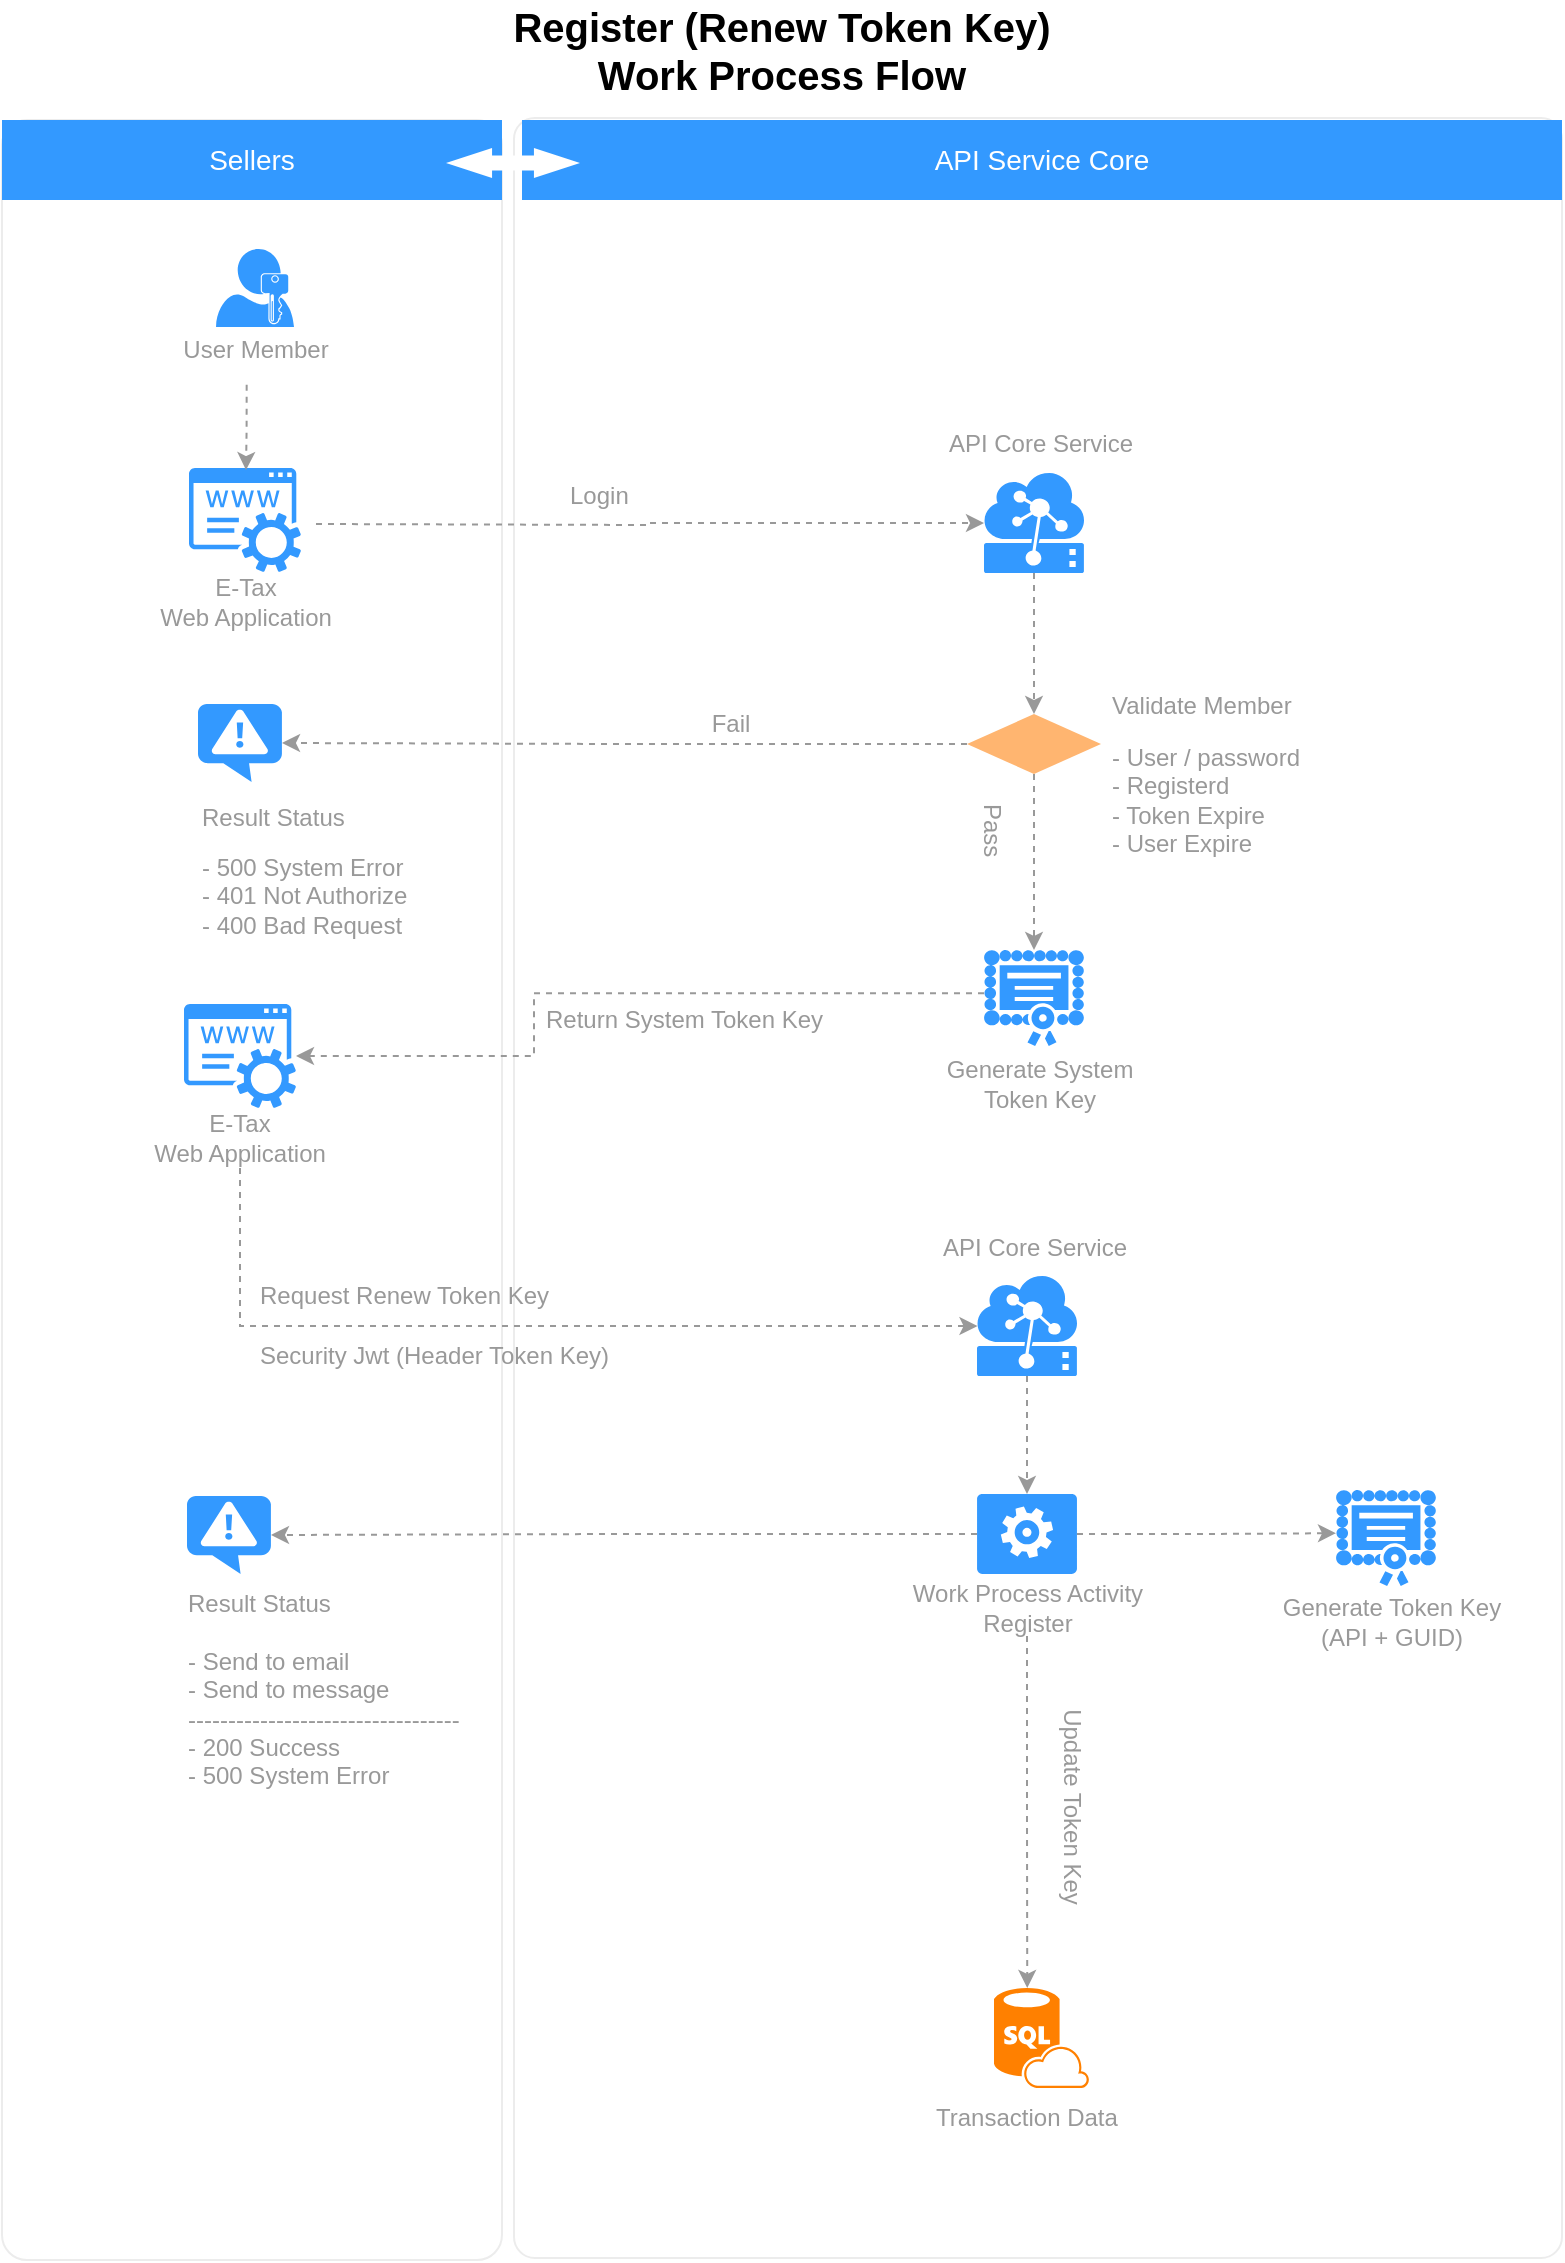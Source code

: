 <mxfile version="10.8.0" type="github"><diagram id="98et0ZXu4X3KvnPCGmSZ" name="Page-1"><mxGraphModel dx="1220" dy="679" grid="0" gridSize="10" guides="1" tooltips="1" connect="1" arrows="1" fold="1" page="1" pageScale="1" pageWidth="827" pageHeight="1169" math="0" shadow="0"><root><mxCell id="0"/><mxCell id="1" parent="0"/><mxCell id="D71RN6JDneUCkR9Qy-K7-1" value="" style="rounded=1;whiteSpace=wrap;html=1;strokeColor=#E6E6E6;strokeWidth=1;fillColor=#FFFFFF;fontFamily=Helvetica;fontSize=14;fontColor=#FFB366;opacity=75;verticalAlign=top;fontStyle=1;arcSize=2;" parent="1" vertex="1"><mxGeometry x="286" y="79" width="524" height="1070" as="geometry"/></mxCell><mxCell id="D71RN6JDneUCkR9Qy-K7-3" value="" style="rounded=1;whiteSpace=wrap;html=1;strokeColor=#E6E6E6;strokeWidth=1;fillColor=#FFFFFF;fontFamily=Helvetica;fontSize=14;fontColor=#FFB366;opacity=75;verticalAlign=top;fontStyle=1;arcSize=5;" parent="1" vertex="1"><mxGeometry x="30" y="80" width="250" height="1070" as="geometry"/></mxCell><mxCell id="D71RN6JDneUCkR9Qy-K7-4" value="Sellers" style="whiteSpace=wrap;html=1;dashed=1;strokeColor=none;strokeWidth=2;fillColor=#3399FF;fontFamily=Helvetica;fontSize=14;fontColor=#FFFFFF;fontStyle=0" parent="1" vertex="1"><mxGeometry x="30" y="80" width="250" height="40" as="geometry"/></mxCell><mxCell id="D71RN6JDneUCkR9Qy-K7-6" value="API Service Core" style="whiteSpace=wrap;html=1;dashed=1;strokeColor=none;strokeWidth=2;fillColor=#3399FF;fontFamily=Helvetica;fontSize=14;fontColor=#FFFFFF;fontStyle=0" parent="1" vertex="1"><mxGeometry x="290" y="80" width="520" height="40" as="geometry"/></mxCell><mxCell id="D71RN6JDneUCkR9Qy-K7-9" value="Register (Renew Token Key)&lt;br&gt;Work Process Flow" style="text;html=1;strokeColor=none;fillColor=none;align=center;verticalAlign=middle;whiteSpace=wrap;rounded=0;fontStyle=1;fontSize=20;" parent="1" vertex="1"><mxGeometry x="240" y="20" width="360" height="50" as="geometry"/></mxCell><mxCell id="D71RN6JDneUCkR9Qy-K7-10" value="" style="shape=mxgraph.arrows.two_way_arrow_horizontal;html=1;verticalLabelPosition=bottom;verticalAlign=top;strokeWidth=2;strokeColor=none;dashed=1;fillColor=#FFFFFF;fontFamily=Verdana;fontSize=12;fontColor=#00BEF2" parent="1" vertex="1"><mxGeometry x="252" y="94" width="67" height="15" as="geometry"/></mxCell><mxCell id="D71RN6JDneUCkR9Qy-K7-11" style="edgeStyle=orthogonalEdgeStyle;rounded=0;orthogonalLoop=1;jettySize=auto;html=1;fontSize=14;strokeColor=#999999;dashed=1;" parent="1" target="D71RN6JDneUCkR9Qy-K7-20" edge="1"><mxGeometry relative="1" as="geometry"><mxPoint x="413" y="284.5" as="targetPoint"/><mxPoint x="187" y="282" as="sourcePoint"/></mxGeometry></mxCell><mxCell id="D71RN6JDneUCkR9Qy-K7-12" value="" style="group" parent="1" vertex="1" connectable="0"><mxGeometry x="96.5" y="144.5" width="120" height="60.5" as="geometry"/></mxCell><mxCell id="D71RN6JDneUCkR9Qy-K7-13" value="" style="pointerEvents=1;shadow=0;dashed=0;html=1;strokeColor=none;labelPosition=center;verticalLabelPosition=bottom;verticalAlign=top;align=center;shape=mxgraph.mscae.enterprise.user_permissions;fillColor=#3399FF;fontSize=14;" parent="D71RN6JDneUCkR9Qy-K7-12" vertex="1"><mxGeometry x="40.5" width="39" height="39" as="geometry"/></mxCell><mxCell id="D71RN6JDneUCkR9Qy-K7-14" value="&lt;font color=&quot;#999999&quot; style=&quot;font-size: 12px&quot;&gt;User Member&lt;/font&gt;" style="text;html=1;strokeColor=none;fillColor=none;align=center;verticalAlign=middle;whiteSpace=wrap;rounded=0;fontSize=12;" parent="D71RN6JDneUCkR9Qy-K7-12" vertex="1"><mxGeometry y="40.5" width="120" height="20" as="geometry"/></mxCell><mxCell id="D71RN6JDneUCkR9Qy-K7-15" value="" style="group" parent="1" vertex="1" connectable="0"><mxGeometry x="668" y="762" width="114" height="81" as="geometry"/></mxCell><mxCell id="D71RN6JDneUCkR9Qy-K7-16" value="" style="pointerEvents=1;shadow=0;dashed=0;html=1;strokeColor=none;labelPosition=center;verticalLabelPosition=bottom;verticalAlign=top;align=center;shape=mxgraph.mscae.intune.inventory_license;fillColor=#3399FF;fontSize=14;" parent="D71RN6JDneUCkR9Qy-K7-15" vertex="1"><mxGeometry x="29" y="3" width="50" height="48" as="geometry"/></mxCell><mxCell id="D71RN6JDneUCkR9Qy-K7-17" value="Generate Token Key&lt;br&gt;(API + GUID)&lt;br&gt;" style="text;html=1;strokeColor=none;fillColor=none;align=center;verticalAlign=middle;whiteSpace=wrap;rounded=0;fontSize=12;fontColor=#999999;" parent="D71RN6JDneUCkR9Qy-K7-15" vertex="1"><mxGeometry y="54" width="114" height="30" as="geometry"/></mxCell><mxCell id="D71RN6JDneUCkR9Qy-K7-18" value="Login" style="text;html=1;strokeColor=none;fillColor=none;align=left;verticalAlign=middle;whiteSpace=wrap;rounded=0;fontSize=12;fontColor=#999999;" parent="1" vertex="1"><mxGeometry x="312" y="258" width="59" height="20" as="geometry"/></mxCell><mxCell id="D71RN6JDneUCkR9Qy-K7-53" style="edgeStyle=orthogonalEdgeStyle;rounded=0;orthogonalLoop=1;jettySize=auto;html=1;exitX=0.5;exitY=1;exitDx=0;exitDy=0;exitPerimeter=0;entryX=0.5;entryY=0;entryDx=0;entryDy=0;dashed=1;strokeColor=#999999;" parent="1" source="D71RN6JDneUCkR9Qy-K7-20" target="D71RN6JDneUCkR9Qy-K7-35" edge="1"><mxGeometry relative="1" as="geometry"/></mxCell><mxCell id="D71RN6JDneUCkR9Qy-K7-20" value="" style="shadow=0;dashed=0;html=1;strokeColor=none;labelPosition=center;verticalLabelPosition=bottom;verticalAlign=top;align=center;shape=mxgraph.mscae.cloud.iot_edge;fillColor=#3399FF;pointerEvents=1;fontSize=12;fontColor=#999999;" parent="1" vertex="1"><mxGeometry x="521" y="256.5" width="50" height="50" as="geometry"/></mxCell><mxCell id="D71RN6JDneUCkR9Qy-K7-21" value="API Core Service" style="text;html=1;strokeColor=none;fillColor=none;align=center;verticalAlign=middle;whiteSpace=wrap;rounded=0;fontSize=12;fontColor=#999999;" parent="1" vertex="1"><mxGeometry x="499" y="227.5" width="101" height="29" as="geometry"/></mxCell><mxCell id="D71RN6JDneUCkR9Qy-K7-26" value="" style="verticalLabelPosition=bottom;html=1;verticalAlign=top;align=center;strokeColor=none;fillColor=#3399FF;shape=mxgraph.azure.notification_topic;fontSize=12;fontColor=#999999;" parent="1" vertex="1"><mxGeometry x="122.5" y="768" width="42" height="39" as="geometry"/></mxCell><mxCell id="D71RN6JDneUCkR9Qy-K7-28" value="" style="group" parent="1" vertex="1" connectable="0"><mxGeometry x="495" y="1014" width="108" height="79" as="geometry"/></mxCell><mxCell id="D71RN6JDneUCkR9Qy-K7-29" value="" style="group" parent="D71RN6JDneUCkR9Qy-K7-28" vertex="1" connectable="0"><mxGeometry width="108" height="79" as="geometry"/></mxCell><mxCell id="D71RN6JDneUCkR9Qy-K7-30" value="Transaction Data" style="text;html=1;strokeColor=none;fillColor=none;align=left;verticalAlign=middle;whiteSpace=wrap;rounded=0;fontSize=12;fontColor=#999999;" parent="D71RN6JDneUCkR9Qy-K7-29" vertex="1"><mxGeometry y="50" width="108" height="29" as="geometry"/></mxCell><mxCell id="D71RN6JDneUCkR9Qy-K7-31" value="" style="verticalLabelPosition=bottom;html=1;verticalAlign=top;align=center;strokeColor=none;fillColor=#FF8000;shape=mxgraph.azure.sql_database_sql_azure;fontSize=12;fontColor=#999999;" parent="D71RN6JDneUCkR9Qy-K7-29" vertex="1"><mxGeometry x="31" width="47.5" height="50" as="geometry"/></mxCell><mxCell id="D71RN6JDneUCkR9Qy-K7-34" style="edgeStyle=orthogonalEdgeStyle;rounded=0;orthogonalLoop=1;jettySize=auto;html=1;exitX=0;exitY=0.5;exitDx=0;exitDy=0;entryX=1;entryY=0.5;entryDx=0;entryDy=0;entryPerimeter=0;dashed=1;strokeColor=#999999;" parent="1" source="D71RN6JDneUCkR9Qy-K7-35" target="D71RN6JDneUCkR9Qy-K7-38" edge="1"><mxGeometry relative="1" as="geometry"/></mxCell><mxCell id="D71RN6JDneUCkR9Qy-K7-57" style="edgeStyle=orthogonalEdgeStyle;rounded=0;orthogonalLoop=1;jettySize=auto;html=1;exitX=0.5;exitY=1;exitDx=0;exitDy=0;entryX=0.5;entryY=0;entryDx=0;entryDy=0;dashed=1;strokeColor=#999999;entryPerimeter=0;" parent="1" source="D71RN6JDneUCkR9Qy-K7-35" target="6qlPwvWSX2I-7_MX8gOc-2" edge="1"><mxGeometry relative="1" as="geometry"/></mxCell><mxCell id="D71RN6JDneUCkR9Qy-K7-35" value="" style="rhombus;whiteSpace=wrap;html=1;strokeColor=none;strokeWidth=1;fillColor=#FFB570;fontSize=12;fontColor=#999999;align=left;" parent="1" vertex="1"><mxGeometry x="512.5" y="377" width="67" height="30" as="geometry"/></mxCell><mxCell id="D71RN6JDneUCkR9Qy-K7-37" value="Validate Member" style="text;html=1;strokeColor=none;fillColor=none;align=left;verticalAlign=middle;whiteSpace=wrap;rounded=0;fontSize=12;fontColor=#999999;" parent="1" vertex="1"><mxGeometry x="583" y="363" width="110" height="20" as="geometry"/></mxCell><mxCell id="D71RN6JDneUCkR9Qy-K7-38" value="" style="verticalLabelPosition=bottom;html=1;verticalAlign=top;align=center;strokeColor=none;fillColor=#3399FF;shape=mxgraph.azure.notification_topic;fontSize=12;fontColor=#999999;" parent="1" vertex="1"><mxGeometry x="128" y="372" width="42" height="39" as="geometry"/></mxCell><mxCell id="D71RN6JDneUCkR9Qy-K7-39" value="Result Status&lt;br&gt;" style="text;html=1;strokeColor=none;fillColor=none;align=left;verticalAlign=middle;whiteSpace=wrap;rounded=0;fontSize=12;fontColor=#999999;" parent="1" vertex="1"><mxGeometry x="128" y="417" width="130" height="23" as="geometry"/></mxCell><mxCell id="D71RN6JDneUCkR9Qy-K7-40" value="&lt;div style=&quot;text-align: left&quot;&gt;&lt;span&gt;Pass&lt;/span&gt;&lt;/div&gt;" style="text;html=1;strokeColor=none;fillColor=none;align=left;verticalAlign=middle;whiteSpace=wrap;rounded=0;fontSize=12;fontColor=#999999;rotation=90;" parent="1" vertex="1"><mxGeometry x="500" y="435" width="50" height="20" as="geometry"/></mxCell><mxCell id="D71RN6JDneUCkR9Qy-K7-41" value="Fail" style="text;html=1;strokeColor=none;fillColor=none;align=center;verticalAlign=middle;whiteSpace=wrap;rounded=0;fontSize=12;fontColor=#999999;" parent="1" vertex="1"><mxGeometry x="290" y="372" width="209" height="20" as="geometry"/></mxCell><mxCell id="D71RN6JDneUCkR9Qy-K7-42" value="Result Status&lt;br&gt;&lt;br&gt;- Send to email&lt;br&gt;- Send to message&lt;br&gt;----------------------------------&lt;br&gt;- 200 Success&lt;br&gt;- 500 System Error&lt;br&gt;" style="text;html=1;strokeColor=none;fillColor=none;align=left;verticalAlign=middle;whiteSpace=wrap;rounded=0;fontSize=12;fontColor=#999999;" parent="1" vertex="1"><mxGeometry x="121" y="810.5" width="143" height="108" as="geometry"/></mxCell><mxCell id="D71RN6JDneUCkR9Qy-K7-48" value="" style="group" parent="1" vertex="1" connectable="0"><mxGeometry x="96.5" y="284" width="110" height="82" as="geometry"/></mxCell><mxCell id="D71RN6JDneUCkR9Qy-K7-46" value="" style="pointerEvents=1;shadow=0;dashed=0;html=1;strokeColor=none;fillColor=#3399FF;labelPosition=center;verticalLabelPosition=bottom;verticalAlign=top;outlineConnect=0;align=center;shape=mxgraph.office.services.registrar_service;" parent="D71RN6JDneUCkR9Qy-K7-48" vertex="1"><mxGeometry x="27" y="-30" width="56" height="52" as="geometry"/></mxCell><mxCell id="D71RN6JDneUCkR9Qy-K7-47" value="E-Tax &lt;br&gt;Web Application" style="text;html=1;strokeColor=none;fillColor=none;align=center;verticalAlign=middle;whiteSpace=wrap;rounded=0;fontSize=12;fontColor=#999999;" parent="D71RN6JDneUCkR9Qy-K7-48" vertex="1"><mxGeometry y="22" width="110" height="30" as="geometry"/></mxCell><mxCell id="D71RN6JDneUCkR9Qy-K7-50" style="edgeStyle=orthogonalEdgeStyle;rounded=0;orthogonalLoop=1;jettySize=auto;html=1;exitX=0.5;exitY=1;exitDx=0;exitDy=0;dashed=1;strokeColor=#999999;" parent="1" edge="1"><mxGeometry relative="1" as="geometry"><mxPoint x="152.333" y="212.333" as="sourcePoint"/><mxPoint x="152" y="255" as="targetPoint"/><Array as="points"><mxPoint x="152" y="235"/><mxPoint x="152" y="235"/></Array></mxGeometry></mxCell><mxCell id="D71RN6JDneUCkR9Qy-K7-54" value="" style="group" parent="1" vertex="1" connectable="0"><mxGeometry x="94" y="552" width="110" height="82" as="geometry"/></mxCell><mxCell id="D71RN6JDneUCkR9Qy-K7-55" value="" style="pointerEvents=1;shadow=0;dashed=0;html=1;strokeColor=none;fillColor=#3399FF;labelPosition=center;verticalLabelPosition=bottom;verticalAlign=top;outlineConnect=0;align=center;shape=mxgraph.office.services.registrar_service;" parent="D71RN6JDneUCkR9Qy-K7-54" vertex="1"><mxGeometry x="27" y="-30" width="56" height="52" as="geometry"/></mxCell><mxCell id="D71RN6JDneUCkR9Qy-K7-56" value="E-Tax &lt;br&gt;Web Application" style="text;html=1;strokeColor=none;fillColor=none;align=center;verticalAlign=middle;whiteSpace=wrap;rounded=0;fontSize=12;fontColor=#999999;" parent="D71RN6JDneUCkR9Qy-K7-54" vertex="1"><mxGeometry y="22" width="110" height="30" as="geometry"/></mxCell><mxCell id="D71RN6JDneUCkR9Qy-K7-58" value="Return System Token Key" style="text;html=1;strokeColor=none;fillColor=none;align=left;verticalAlign=middle;whiteSpace=wrap;rounded=0;fontSize=12;fontColor=#999999;" parent="1" vertex="1"><mxGeometry x="299.5" y="520" width="209" height="20" as="geometry"/></mxCell><mxCell id="D71RN6JDneUCkR9Qy-K7-59" value="- User / password&lt;br&gt;- Registerd&lt;br&gt;- Token Expire&lt;br&gt;- User Expire&lt;br&gt;" style="text;html=1;strokeColor=none;fillColor=none;align=left;verticalAlign=middle;whiteSpace=wrap;rounded=0;fontSize=12;fontColor=#999999;" parent="1" vertex="1"><mxGeometry x="583" y="387" width="110" height="66" as="geometry"/></mxCell><mxCell id="D71RN6JDneUCkR9Qy-K7-64" style="edgeStyle=orthogonalEdgeStyle;rounded=0;orthogonalLoop=1;jettySize=auto;html=1;exitX=0.5;exitY=1;exitDx=0;exitDy=0;exitPerimeter=0;entryX=0.5;entryY=0;entryDx=0;entryDy=0;entryPerimeter=0;dashed=1;strokeColor=#999999;" parent="1" source="D71RN6JDneUCkR9Qy-K7-60" target="D71RN6JDneUCkR9Qy-K7-24" edge="1"><mxGeometry relative="1" as="geometry"/></mxCell><mxCell id="D71RN6JDneUCkR9Qy-K7-60" value="" style="shadow=0;dashed=0;html=1;strokeColor=none;labelPosition=center;verticalLabelPosition=bottom;verticalAlign=top;align=center;shape=mxgraph.mscae.cloud.iot_edge;fillColor=#3399FF;pointerEvents=1;fontSize=12;fontColor=#999999;" parent="1" vertex="1"><mxGeometry x="517.5" y="658" width="50" height="50" as="geometry"/></mxCell><mxCell id="D71RN6JDneUCkR9Qy-K7-61" value="API Core Service" style="text;html=1;strokeColor=none;fillColor=none;align=center;verticalAlign=middle;whiteSpace=wrap;rounded=0;fontSize=12;fontColor=#999999;" parent="1" vertex="1"><mxGeometry x="495.5" y="629" width="101" height="29" as="geometry"/></mxCell><mxCell id="D71RN6JDneUCkR9Qy-K7-62" style="edgeStyle=orthogonalEdgeStyle;rounded=0;orthogonalLoop=1;jettySize=auto;html=1;exitX=0.5;exitY=1;exitDx=0;exitDy=0;entryX=0.005;entryY=0.5;entryDx=0;entryDy=0;entryPerimeter=0;dashed=1;strokeColor=#999999;" parent="1" source="D71RN6JDneUCkR9Qy-K7-56" target="D71RN6JDneUCkR9Qy-K7-60" edge="1"><mxGeometry relative="1" as="geometry"><mxPoint x="149" y="642" as="sourcePoint"/></mxGeometry></mxCell><mxCell id="D71RN6JDneUCkR9Qy-K7-63" value="Request Renew Token Key" style="text;html=1;strokeColor=none;fillColor=none;align=left;verticalAlign=middle;whiteSpace=wrap;rounded=0;fontSize=12;fontColor=#999999;" parent="1" vertex="1"><mxGeometry x="157" y="658" width="166" height="20" as="geometry"/></mxCell><mxCell id="D71RN6JDneUCkR9Qy-K7-67" style="edgeStyle=orthogonalEdgeStyle;rounded=0;orthogonalLoop=1;jettySize=auto;html=1;exitX=0;exitY=0.5;exitDx=0;exitDy=0;exitPerimeter=0;entryX=1;entryY=0.5;entryDx=0;entryDy=0;entryPerimeter=0;dashed=1;strokeColor=#999999;" parent="1" source="D71RN6JDneUCkR9Qy-K7-24" target="D71RN6JDneUCkR9Qy-K7-26" edge="1"><mxGeometry relative="1" as="geometry"/></mxCell><mxCell id="D71RN6JDneUCkR9Qy-K7-24" value="" style="verticalLabelPosition=bottom;html=1;verticalAlign=top;align=center;strokeColor=none;fillColor=#3399FF;shape=mxgraph.azure.worker_role;fontSize=12;fontColor=#999999;" parent="1" vertex="1"><mxGeometry x="517.5" y="767" width="50" height="40" as="geometry"/></mxCell><mxCell id="D71RN6JDneUCkR9Qy-K7-65" style="edgeStyle=orthogonalEdgeStyle;rounded=0;orthogonalLoop=1;jettySize=auto;html=1;exitX=1;exitY=0.5;exitDx=0;exitDy=0;entryX=0;entryY=0.45;entryDx=0;entryDy=0;entryPerimeter=0;dashed=1;strokeColor=#999999;exitPerimeter=0;" parent="1" source="D71RN6JDneUCkR9Qy-K7-24" target="D71RN6JDneUCkR9Qy-K7-16" edge="1"><mxGeometry relative="1" as="geometry"/></mxCell><mxCell id="D71RN6JDneUCkR9Qy-K7-25" value="Work Process Activity&lt;br&gt;Register" style="text;html=1;strokeColor=none;fillColor=none;align=center;verticalAlign=middle;whiteSpace=wrap;rounded=0;fontSize=12;fontColor=#999999;" parent="1" vertex="1"><mxGeometry x="462.5" y="809" width="160" height="29" as="geometry"/></mxCell><mxCell id="D71RN6JDneUCkR9Qy-K7-66" style="edgeStyle=orthogonalEdgeStyle;rounded=0;orthogonalLoop=1;jettySize=auto;html=1;exitX=0.5;exitY=1;exitDx=0;exitDy=0;entryX=0.35;entryY=0;entryDx=0;entryDy=0;entryPerimeter=0;dashed=1;strokeColor=#999999;" parent="1" source="D71RN6JDneUCkR9Qy-K7-25" target="D71RN6JDneUCkR9Qy-K7-31" edge="1"><mxGeometry relative="1" as="geometry"/></mxCell><mxCell id="D71RN6JDneUCkR9Qy-K7-68" value="Update Token Key&lt;br&gt;" style="text;html=1;strokeColor=none;fillColor=none;align=center;verticalAlign=middle;whiteSpace=wrap;rounded=0;fontSize=12;fontColor=#999999;rotation=90;" parent="1" vertex="1"><mxGeometry x="510" y="911" width="111" height="25" as="geometry"/></mxCell><mxCell id="D71RN6JDneUCkR9Qy-K7-69" value="- 500 System Error&lt;br&gt;- 401 Not Authorize&lt;br&gt;- 400 Bad Request&lt;br&gt;" style="text;html=1;strokeColor=none;fillColor=none;align=left;verticalAlign=middle;whiteSpace=wrap;rounded=0;fontSize=12;fontColor=#999999;" parent="1" vertex="1"><mxGeometry x="128" y="441" width="115" height="53" as="geometry"/></mxCell><mxCell id="D71RN6JDneUCkR9Qy-K7-73" value="Security Jwt (Header Token Key)" style="text;html=1;strokeColor=none;fillColor=none;align=left;verticalAlign=middle;whiteSpace=wrap;rounded=0;fontSize=12;fontColor=#999999;" parent="1" vertex="1"><mxGeometry x="157" y="688" width="215" height="20" as="geometry"/></mxCell><mxCell id="6qlPwvWSX2I-7_MX8gOc-1" value="" style="group" vertex="1" connectable="0" parent="1"><mxGeometry x="492" y="492" width="114" height="81" as="geometry"/></mxCell><mxCell id="6qlPwvWSX2I-7_MX8gOc-2" value="" style="pointerEvents=1;shadow=0;dashed=0;html=1;strokeColor=none;labelPosition=center;verticalLabelPosition=bottom;verticalAlign=top;align=center;shape=mxgraph.mscae.intune.inventory_license;fillColor=#3399FF;fontSize=14;" vertex="1" parent="6qlPwvWSX2I-7_MX8gOc-1"><mxGeometry x="29" y="3" width="50" height="48" as="geometry"/></mxCell><mxCell id="6qlPwvWSX2I-7_MX8gOc-3" value="Generate System&lt;br&gt;Token Key&lt;br&gt;" style="text;html=1;strokeColor=none;fillColor=none;align=center;verticalAlign=middle;whiteSpace=wrap;rounded=0;fontSize=12;fontColor=#999999;" vertex="1" parent="6qlPwvWSX2I-7_MX8gOc-1"><mxGeometry y="55" width="114" height="30" as="geometry"/></mxCell><mxCell id="6qlPwvWSX2I-7_MX8gOc-4" style="edgeStyle=orthogonalEdgeStyle;rounded=0;orthogonalLoop=1;jettySize=auto;html=1;exitX=0;exitY=0.45;exitDx=0;exitDy=0;exitPerimeter=0;dashed=1;strokeColor=#999999;" edge="1" parent="1" source="6qlPwvWSX2I-7_MX8gOc-2" target="D71RN6JDneUCkR9Qy-K7-55"><mxGeometry relative="1" as="geometry"><Array as="points"><mxPoint x="296" y="517"/><mxPoint x="296" y="548"/></Array></mxGeometry></mxCell></root></mxGraphModel></diagram></mxfile>